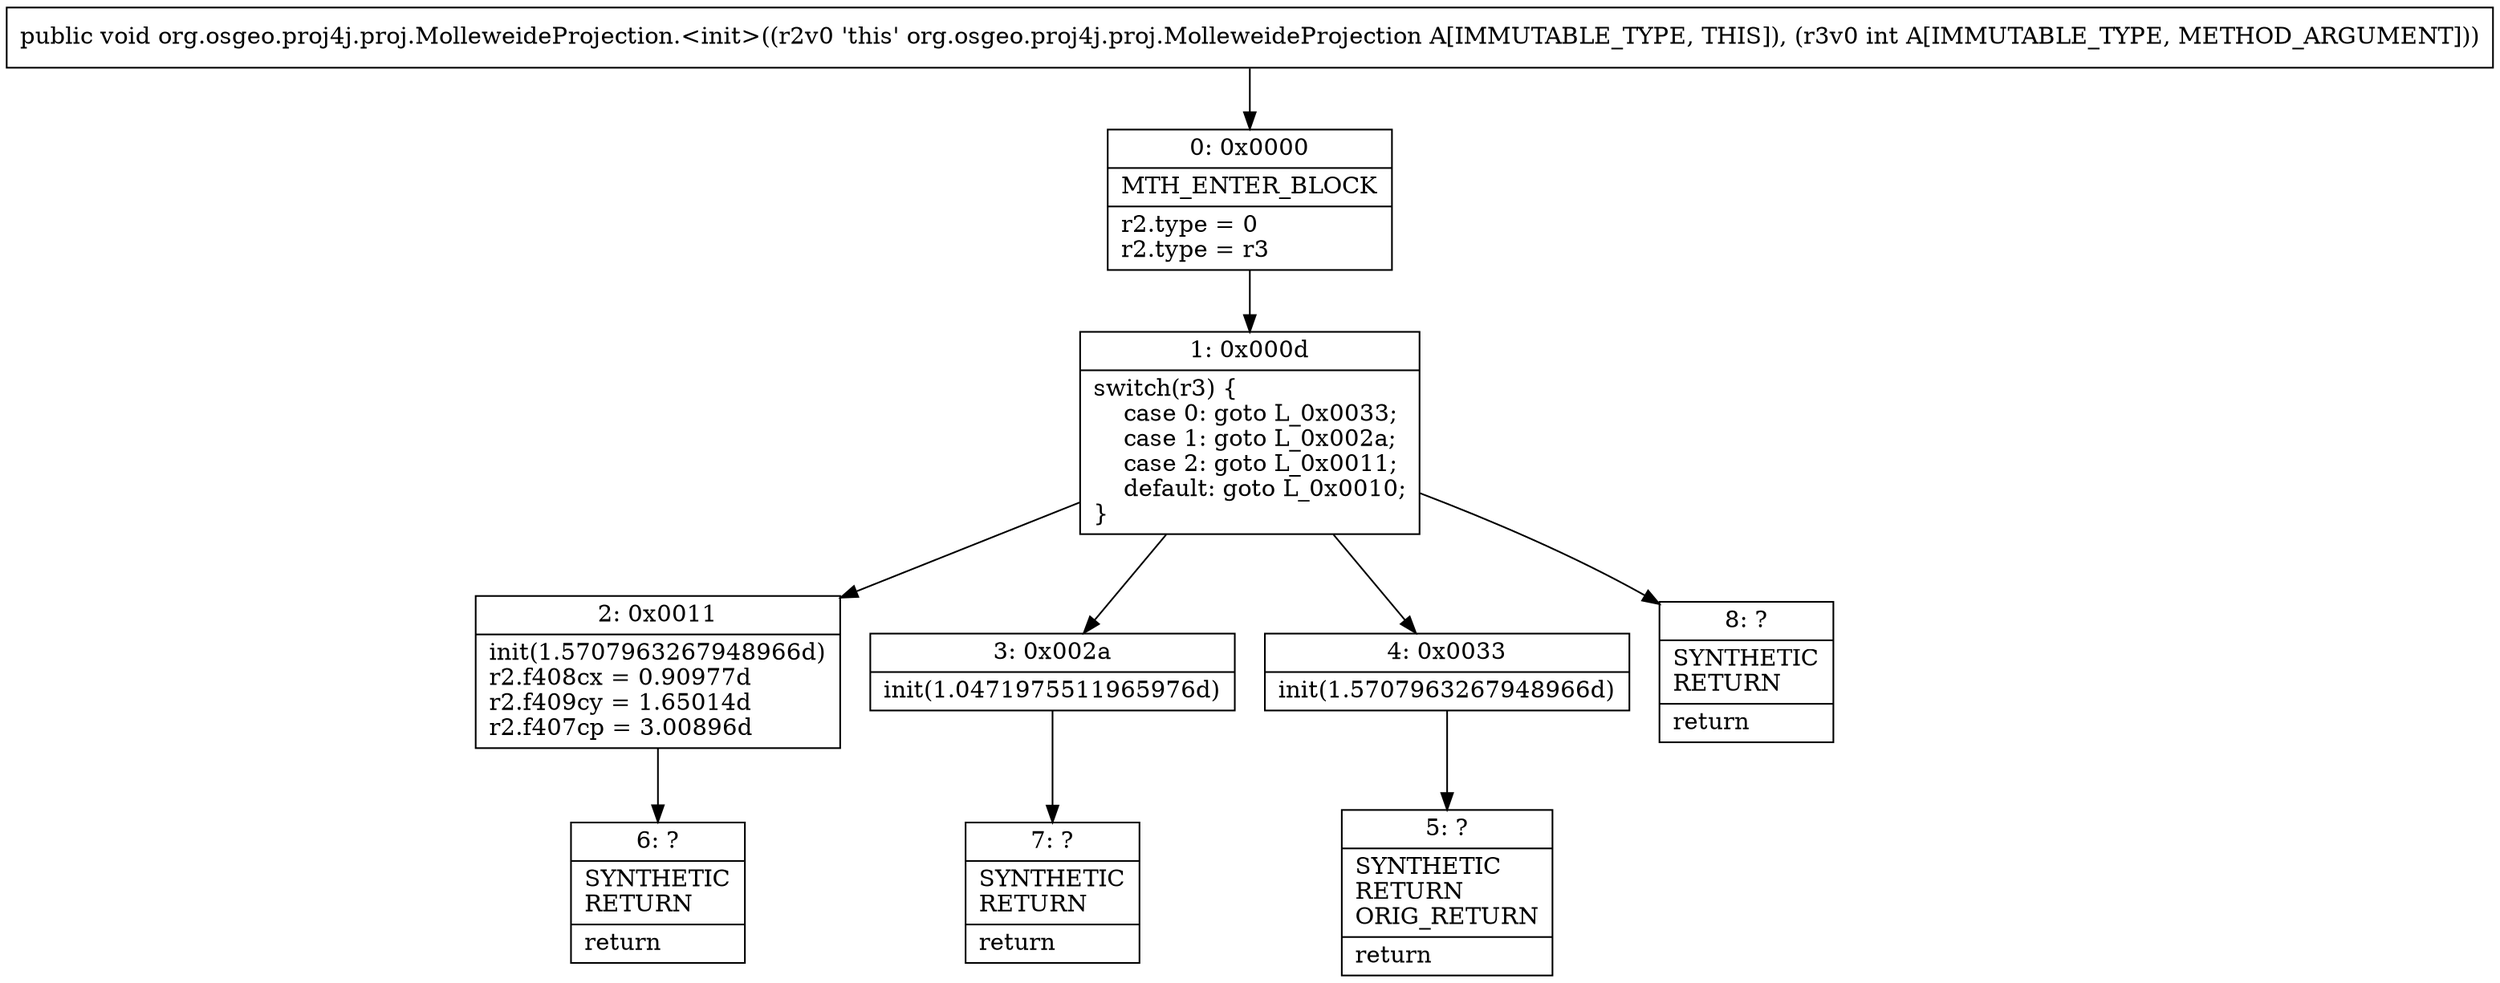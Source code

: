 digraph "CFG fororg.osgeo.proj4j.proj.MolleweideProjection.\<init\>(I)V" {
Node_0 [shape=record,label="{0\:\ 0x0000|MTH_ENTER_BLOCK\l|r2.type = 0\lr2.type = r3\l}"];
Node_1 [shape=record,label="{1\:\ 0x000d|switch(r3) \{\l    case 0: goto L_0x0033;\l    case 1: goto L_0x002a;\l    case 2: goto L_0x0011;\l    default: goto L_0x0010;\l\}\l}"];
Node_2 [shape=record,label="{2\:\ 0x0011|init(1.5707963267948966d)\lr2.f408cx = 0.90977d\lr2.f409cy = 1.65014d\lr2.f407cp = 3.00896d\l}"];
Node_3 [shape=record,label="{3\:\ 0x002a|init(1.0471975511965976d)\l}"];
Node_4 [shape=record,label="{4\:\ 0x0033|init(1.5707963267948966d)\l}"];
Node_5 [shape=record,label="{5\:\ ?|SYNTHETIC\lRETURN\lORIG_RETURN\l|return\l}"];
Node_6 [shape=record,label="{6\:\ ?|SYNTHETIC\lRETURN\l|return\l}"];
Node_7 [shape=record,label="{7\:\ ?|SYNTHETIC\lRETURN\l|return\l}"];
Node_8 [shape=record,label="{8\:\ ?|SYNTHETIC\lRETURN\l|return\l}"];
MethodNode[shape=record,label="{public void org.osgeo.proj4j.proj.MolleweideProjection.\<init\>((r2v0 'this' org.osgeo.proj4j.proj.MolleweideProjection A[IMMUTABLE_TYPE, THIS]), (r3v0 int A[IMMUTABLE_TYPE, METHOD_ARGUMENT])) }"];
MethodNode -> Node_0;
Node_0 -> Node_1;
Node_1 -> Node_2;
Node_1 -> Node_3;
Node_1 -> Node_4;
Node_1 -> Node_8;
Node_2 -> Node_6;
Node_3 -> Node_7;
Node_4 -> Node_5;
}

